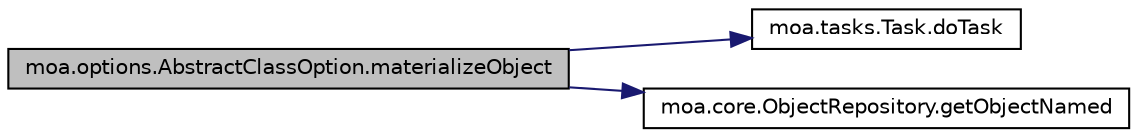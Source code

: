 digraph G
{
  edge [fontname="Helvetica",fontsize="10",labelfontname="Helvetica",labelfontsize="10"];
  node [fontname="Helvetica",fontsize="10",shape=record];
  rankdir=LR;
  Node1 [label="moa.options.AbstractClassOption.materializeObject",height=0.2,width=0.4,color="black", fillcolor="grey75", style="filled" fontcolor="black"];
  Node1 -> Node2 [color="midnightblue",fontsize="10",style="solid",fontname="Helvetica"];
  Node2 [label="moa.tasks.Task.doTask",height=0.2,width=0.4,color="black", fillcolor="white", style="filled",URL="$interfacemoa_1_1tasks_1_1Task.html#a10807eaa1d4d05b188f6f7de99d0efbe",tooltip="This method performs this task, when TaskMonitor and ObjectRepository are no needed..."];
  Node1 -> Node3 [color="midnightblue",fontsize="10",style="solid",fontname="Helvetica"];
  Node3 [label="moa.core.ObjectRepository.getObjectNamed",height=0.2,width=0.4,color="black", fillcolor="white", style="filled",URL="$interfacemoa_1_1core_1_1ObjectRepository.html#af4df5ba9c590cea52537c074003146b9"];
}
